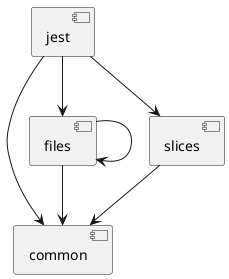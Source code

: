 @startuml
    component [common]
    component [files]
    component [jest]
    component [slices]
    [files] --> [common]
    [files] --> [files]
    [jest] --> [common]
    [slices] --> [common]
    [jest] --> [files]
    [jest] --> [slices]
@enduml
